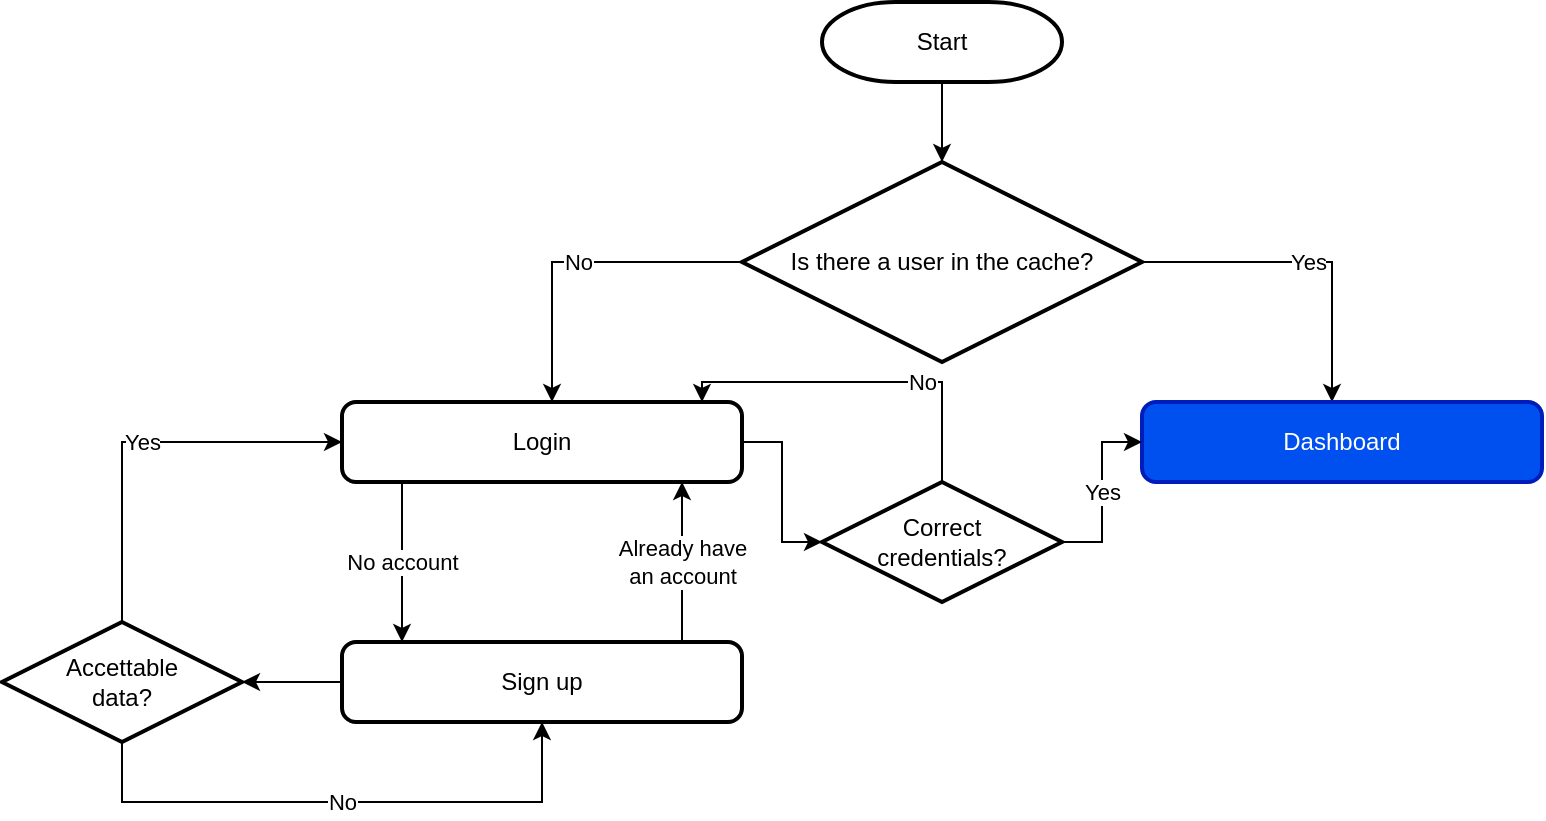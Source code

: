 <mxfile version="22.1.16" type="device" pages="5">
  <diagram name="Entry_point" id="c0hLZXdn9E_coPLfsac1">
    <mxGraphModel dx="1221" dy="725" grid="1" gridSize="10" guides="1" tooltips="1" connect="1" arrows="1" fold="1" page="1" pageScale="1" pageWidth="1654" pageHeight="1169" math="0" shadow="0">
      <root>
        <mxCell id="0" />
        <mxCell id="1" parent="0" />
        <mxCell id="lFE6wIospnwltuepOsA1-13" value="" style="edgeStyle=orthogonalEdgeStyle;rounded=0;orthogonalLoop=1;jettySize=auto;html=1;" parent="1" source="lFE6wIospnwltuepOsA1-1" target="lFE6wIospnwltuepOsA1-3" edge="1">
          <mxGeometry relative="1" as="geometry" />
        </mxCell>
        <mxCell id="lFE6wIospnwltuepOsA1-1" value="Start" style="strokeWidth=2;html=1;shape=mxgraph.flowchart.terminator;whiteSpace=wrap;" parent="1" vertex="1">
          <mxGeometry x="520" y="160" width="120" height="40" as="geometry" />
        </mxCell>
        <mxCell id="lFE6wIospnwltuepOsA1-10" value="No account" style="edgeStyle=orthogonalEdgeStyle;rounded=0;orthogonalLoop=1;jettySize=auto;html=1;" parent="1" source="lFE6wIospnwltuepOsA1-2" target="lFE6wIospnwltuepOsA1-9" edge="1">
          <mxGeometry relative="1" as="geometry">
            <Array as="points">
              <mxPoint x="310" y="460" />
              <mxPoint x="310" y="460" />
            </Array>
          </mxGeometry>
        </mxCell>
        <mxCell id="myGewdImtbe0IOwLtQ24-9" style="edgeStyle=orthogonalEdgeStyle;rounded=0;orthogonalLoop=1;jettySize=auto;html=1;" parent="1" source="lFE6wIospnwltuepOsA1-2" target="myGewdImtbe0IOwLtQ24-8" edge="1">
          <mxGeometry relative="1" as="geometry" />
        </mxCell>
        <mxCell id="lFE6wIospnwltuepOsA1-2" value="Login" style="rounded=1;whiteSpace=wrap;html=1;absoluteArcSize=1;arcSize=14;strokeWidth=2;" parent="1" vertex="1">
          <mxGeometry x="280" y="360" width="200" height="40" as="geometry" />
        </mxCell>
        <mxCell id="lFE6wIospnwltuepOsA1-6" value="No" style="edgeStyle=orthogonalEdgeStyle;rounded=0;orthogonalLoop=1;jettySize=auto;html=1;" parent="1" source="lFE6wIospnwltuepOsA1-3" target="lFE6wIospnwltuepOsA1-2" edge="1">
          <mxGeometry relative="1" as="geometry">
            <Array as="points">
              <mxPoint x="385" y="290" />
            </Array>
          </mxGeometry>
        </mxCell>
        <mxCell id="lFE6wIospnwltuepOsA1-7" value="Yes" style="edgeStyle=orthogonalEdgeStyle;rounded=0;orthogonalLoop=1;jettySize=auto;html=1;" parent="1" source="lFE6wIospnwltuepOsA1-3" target="lFE6wIospnwltuepOsA1-5" edge="1">
          <mxGeometry relative="1" as="geometry">
            <Array as="points">
              <mxPoint x="775" y="290" />
            </Array>
          </mxGeometry>
        </mxCell>
        <mxCell id="lFE6wIospnwltuepOsA1-3" value="Is there a user in the cache?" style="strokeWidth=2;html=1;shape=mxgraph.flowchart.decision;whiteSpace=wrap;" parent="1" vertex="1">
          <mxGeometry x="480" y="240" width="200" height="100" as="geometry" />
        </mxCell>
        <mxCell id="lFE6wIospnwltuepOsA1-5" value="Dashboard" style="rounded=1;whiteSpace=wrap;html=1;absoluteArcSize=1;arcSize=14;strokeWidth=2;fillColor=#0050ef;fontColor=#ffffff;strokeColor=#001DBC;" parent="1" vertex="1">
          <mxGeometry x="680" y="360" width="200" height="40" as="geometry" />
        </mxCell>
        <mxCell id="lFE6wIospnwltuepOsA1-12" value="Already have&lt;br&gt;an account" style="edgeStyle=orthogonalEdgeStyle;rounded=0;orthogonalLoop=1;jettySize=auto;html=1;" parent="1" source="lFE6wIospnwltuepOsA1-9" target="lFE6wIospnwltuepOsA1-2" edge="1">
          <mxGeometry relative="1" as="geometry">
            <Array as="points">
              <mxPoint x="450" y="460" />
              <mxPoint x="450" y="460" />
            </Array>
          </mxGeometry>
        </mxCell>
        <mxCell id="myGewdImtbe0IOwLtQ24-5" value="" style="edgeStyle=orthogonalEdgeStyle;rounded=0;orthogonalLoop=1;jettySize=auto;html=1;" parent="1" source="lFE6wIospnwltuepOsA1-9" target="myGewdImtbe0IOwLtQ24-1" edge="1">
          <mxGeometry relative="1" as="geometry" />
        </mxCell>
        <mxCell id="lFE6wIospnwltuepOsA1-9" value="Sign up" style="rounded=1;whiteSpace=wrap;html=1;absoluteArcSize=1;arcSize=14;strokeWidth=2;" parent="1" vertex="1">
          <mxGeometry x="280" y="480" width="200" height="40" as="geometry" />
        </mxCell>
        <mxCell id="myGewdImtbe0IOwLtQ24-6" value="Yes" style="edgeStyle=orthogonalEdgeStyle;rounded=0;orthogonalLoop=1;jettySize=auto;html=1;exitX=0.5;exitY=0;exitDx=0;exitDy=0;exitPerimeter=0;entryX=0;entryY=0.5;entryDx=0;entryDy=0;" parent="1" source="myGewdImtbe0IOwLtQ24-1" target="lFE6wIospnwltuepOsA1-2" edge="1">
          <mxGeometry relative="1" as="geometry" />
        </mxCell>
        <mxCell id="myGewdImtbe0IOwLtQ24-7" value="No" style="edgeStyle=orthogonalEdgeStyle;rounded=0;orthogonalLoop=1;jettySize=auto;html=1;" parent="1" source="myGewdImtbe0IOwLtQ24-1" target="lFE6wIospnwltuepOsA1-9" edge="1">
          <mxGeometry relative="1" as="geometry">
            <Array as="points">
              <mxPoint x="170" y="560" />
              <mxPoint x="380" y="560" />
            </Array>
          </mxGeometry>
        </mxCell>
        <mxCell id="myGewdImtbe0IOwLtQ24-1" value="Accettable&lt;br&gt;data?" style="strokeWidth=2;html=1;shape=mxgraph.flowchart.decision;whiteSpace=wrap;" parent="1" vertex="1">
          <mxGeometry x="110" y="470" width="120" height="60" as="geometry" />
        </mxCell>
        <mxCell id="myGewdImtbe0IOwLtQ24-10" value="Yes" style="edgeStyle=orthogonalEdgeStyle;rounded=0;orthogonalLoop=1;jettySize=auto;html=1;" parent="1" source="myGewdImtbe0IOwLtQ24-8" target="lFE6wIospnwltuepOsA1-5" edge="1">
          <mxGeometry relative="1" as="geometry" />
        </mxCell>
        <mxCell id="myGewdImtbe0IOwLtQ24-14" value="No" style="edgeStyle=elbowEdgeStyle;rounded=0;orthogonalLoop=1;jettySize=auto;html=1;exitX=0.5;exitY=1;exitDx=0;exitDy=0;exitPerimeter=0;" parent="1" source="myGewdImtbe0IOwLtQ24-8" target="lFE6wIospnwltuepOsA1-2" edge="1">
          <mxGeometry relative="1" as="geometry">
            <Array as="points">
              <mxPoint x="460" y="350" />
            </Array>
          </mxGeometry>
        </mxCell>
        <mxCell id="myGewdImtbe0IOwLtQ24-8" value="Correct&lt;br&gt;credentials?" style="strokeWidth=2;html=1;shape=mxgraph.flowchart.decision;whiteSpace=wrap;" parent="1" vertex="1">
          <mxGeometry x="520" y="400" width="120" height="60" as="geometry" />
        </mxCell>
      </root>
    </mxGraphModel>
  </diagram>
  <diagram id="c6XEku_GDDdshb9-RIqv" name="EDU">
    <mxGraphModel dx="1744" dy="1053" grid="1" gridSize="10" guides="1" tooltips="1" connect="1" arrows="1" fold="1" page="1" pageScale="1" pageWidth="1654" pageHeight="1169" math="0" shadow="0">
      <root>
        <mxCell id="0" />
        <mxCell id="1" parent="0" />
        <mxCell id="_Xb9ILPCKW9PJ4Opiecp-2" value="Tournament name" style="edgeStyle=orthogonalEdgeStyle;rounded=0;orthogonalLoop=1;jettySize=auto;html=1;" parent="1" source="3kDpuubRiTTmUzGeucn9-1" target="_Xb9ILPCKW9PJ4Opiecp-1" edge="1">
          <mxGeometry x="0.333" relative="1" as="geometry">
            <Array as="points">
              <mxPoint x="660" y="340" />
            </Array>
            <mxPoint as="offset" />
          </mxGeometry>
        </mxCell>
        <mxCell id="GjFR1XU6Ks8SB_QgHypy-1" value="Create new&lt;br&gt;tournament" style="edgeStyle=orthogonalEdgeStyle;rounded=0;orthogonalLoop=1;jettySize=auto;html=1;" edge="1" parent="1" source="3kDpuubRiTTmUzGeucn9-1" target="n51QgqT_x0kIkijjbNnJ-1">
          <mxGeometry x="0.865" relative="1" as="geometry">
            <Array as="points">
              <mxPoint x="660" y="1180" />
            </Array>
            <mxPoint as="offset" />
          </mxGeometry>
        </mxCell>
        <mxCell id="GjFR1XU6Ks8SB_QgHypy-8" value="Show all" style="edgeStyle=orthogonalEdgeStyle;rounded=0;orthogonalLoop=1;jettySize=auto;html=1;" edge="1" parent="1" source="3kDpuubRiTTmUzGeucn9-1" target="GjFR1XU6Ks8SB_QgHypy-7">
          <mxGeometry x="0.875" relative="1" as="geometry">
            <Array as="points">
              <mxPoint x="660" y="1264" />
            </Array>
            <mxPoint as="offset" />
          </mxGeometry>
        </mxCell>
        <mxCell id="GjFR1XU6Ks8SB_QgHypy-11" value="Gamification&lt;br&gt;badges" style="edgeStyle=orthogonalEdgeStyle;rounded=0;orthogonalLoop=1;jettySize=auto;html=1;" edge="1" parent="1" source="3kDpuubRiTTmUzGeucn9-1" target="UqIcxXsMdPtoa4DHIYBH-1">
          <mxGeometry x="0.89" relative="1" as="geometry">
            <Array as="points">
              <mxPoint x="660" y="1410" />
            </Array>
            <mxPoint as="offset" />
          </mxGeometry>
        </mxCell>
        <mxCell id="3kDpuubRiTTmUzGeucn9-1" value="Dashboard" style="rounded=1;whiteSpace=wrap;html=1;absoluteArcSize=1;arcSize=14;strokeWidth=2;fillColor=#0050ef;fontColor=#ffffff;strokeColor=#001DBC;" parent="1" vertex="1">
          <mxGeometry x="560" y="240" width="200" height="40" as="geometry" />
        </mxCell>
        <mxCell id="_Xb9ILPCKW9PJ4Opiecp-4" value="Battle name" style="edgeStyle=orthogonalEdgeStyle;rounded=0;orthogonalLoop=1;jettySize=auto;html=1;" parent="1" source="_Xb9ILPCKW9PJ4Opiecp-1" target="_Xb9ILPCKW9PJ4Opiecp-3" edge="1">
          <mxGeometry x="0.25" relative="1" as="geometry">
            <Array as="points">
              <mxPoint x="900" y="420" />
            </Array>
            <mxPoint as="offset" />
          </mxGeometry>
        </mxCell>
        <mxCell id="_Xb9ILPCKW9PJ4Opiecp-25" value="Close tournament" style="edgeStyle=orthogonalEdgeStyle;rounded=0;orthogonalLoop=1;jettySize=auto;html=1;" parent="1" source="_Xb9ILPCKW9PJ4Opiecp-1" target="_Xb9ILPCKW9PJ4Opiecp-24" edge="1">
          <mxGeometry relative="1" as="geometry" />
        </mxCell>
        <mxCell id="_Xb9ILPCKW9PJ4Opiecp-32" value="Show entire ranking" style="edgeStyle=orthogonalEdgeStyle;rounded=0;orthogonalLoop=1;jettySize=auto;html=1;" parent="1" source="_Xb9ILPCKW9PJ4Opiecp-1" target="_Xb9ILPCKW9PJ4Opiecp-31" edge="1">
          <mxGeometry x="0.792" relative="1" as="geometry">
            <Array as="points">
              <mxPoint x="900" y="1070" />
            </Array>
            <mxPoint as="offset" />
          </mxGeometry>
        </mxCell>
        <mxCell id="_Xb9ILPCKW9PJ4Opiecp-39" value="Create new&lt;br&gt;battle" style="edgeStyle=orthogonalEdgeStyle;rounded=0;orthogonalLoop=1;jettySize=auto;html=1;" parent="1" source="_Xb9ILPCKW9PJ4Opiecp-1" target="_Xb9ILPCKW9PJ4Opiecp-38" edge="1">
          <mxGeometry x="0.781" relative="1" as="geometry">
            <Array as="points">
              <mxPoint x="900" y="900" />
            </Array>
            <mxPoint as="offset" />
          </mxGeometry>
        </mxCell>
        <mxCell id="69EWBOJnUGRtJQ2O3pgG-9" value="Prompt a EDU name&lt;br&gt;in the bar" style="edgeStyle=orthogonalEdgeStyle;rounded=0;orthogonalLoop=1;jettySize=auto;html=1;" parent="1" source="_Xb9ILPCKW9PJ4Opiecp-1" target="69EWBOJnUGRtJQ2O3pgG-8" edge="1">
          <mxGeometry x="0.816" relative="1" as="geometry">
            <Array as="points">
              <mxPoint x="900" y="980" />
            </Array>
            <mxPoint as="offset" />
          </mxGeometry>
        </mxCell>
        <mxCell id="_Xb9ILPCKW9PJ4Opiecp-1" value="Tournament View" style="rounded=1;whiteSpace=wrap;html=1;absoluteArcSize=1;arcSize=14;strokeWidth=2;" parent="1" vertex="1">
          <mxGeometry x="800" y="320" width="200" height="40" as="geometry" />
        </mxCell>
        <mxCell id="_Xb9ILPCKW9PJ4Opiecp-6" value="Correct the battle" style="edgeStyle=orthogonalEdgeStyle;rounded=0;orthogonalLoop=1;jettySize=auto;html=1;" parent="1" source="_Xb9ILPCKW9PJ4Opiecp-3" target="_Xb9ILPCKW9PJ4Opiecp-5" edge="1">
          <mxGeometry x="0.333" relative="1" as="geometry">
            <Array as="points">
              <mxPoint x="1140" y="500" />
            </Array>
            <mxPoint as="offset" />
          </mxGeometry>
        </mxCell>
        <mxCell id="_Xb9ILPCKW9PJ4Opiecp-9" value="Show entire ranking" style="edgeStyle=elbowEdgeStyle;rounded=0;orthogonalLoop=1;jettySize=auto;html=1;" parent="1" source="_Xb9ILPCKW9PJ4Opiecp-3" target="_Xb9ILPCKW9PJ4Opiecp-8" edge="1">
          <mxGeometry x="0.493" relative="1" as="geometry">
            <Array as="points">
              <mxPoint x="1140" y="500" />
            </Array>
            <mxPoint as="offset" />
          </mxGeometry>
        </mxCell>
        <mxCell id="_Xb9ILPCKW9PJ4Opiecp-30" value="Show GH&lt;br&gt;repository" style="edgeStyle=orthogonalEdgeStyle;rounded=0;orthogonalLoop=1;jettySize=auto;html=1;" parent="1" source="_Xb9ILPCKW9PJ4Opiecp-3" target="_Xb9ILPCKW9PJ4Opiecp-29" edge="1">
          <mxGeometry x="0.6" relative="1" as="geometry">
            <Array as="points">
              <mxPoint x="1140" y="700" />
            </Array>
            <mxPoint as="offset" />
          </mxGeometry>
        </mxCell>
        <mxCell id="_Xb9ILPCKW9PJ4Opiecp-3" value="Battle View" style="rounded=1;whiteSpace=wrap;html=1;absoluteArcSize=1;arcSize=14;strokeWidth=2;" parent="1" vertex="1">
          <mxGeometry x="1040" y="400" width="200" height="40" as="geometry" />
        </mxCell>
        <mxCell id="_Xb9ILPCKW9PJ4Opiecp-11" value="Edit score&lt;br&gt;Evaluate code" style="edgeStyle=orthogonalEdgeStyle;rounded=0;orthogonalLoop=1;jettySize=auto;html=1;" parent="1" source="_Xb9ILPCKW9PJ4Opiecp-5" target="_Xb9ILPCKW9PJ4Opiecp-10" edge="1">
          <mxGeometry relative="1" as="geometry" />
        </mxCell>
        <mxCell id="_Xb9ILPCKW9PJ4Opiecp-15" value="Confirm all grades" style="edgeStyle=orthogonalEdgeStyle;rounded=0;orthogonalLoop=1;jettySize=auto;html=1;" parent="1" source="_Xb9ILPCKW9PJ4Opiecp-5" target="_Xb9ILPCKW9PJ4Opiecp-14" edge="1">
          <mxGeometry relative="1" as="geometry" />
        </mxCell>
        <mxCell id="_Xb9ILPCKW9PJ4Opiecp-5" value="Manual Evaluation" style="rounded=1;whiteSpace=wrap;html=1;absoluteArcSize=1;arcSize=14;strokeWidth=2;" parent="1" vertex="1">
          <mxGeometry x="1280" y="480" width="200" height="40" as="geometry" />
        </mxCell>
        <mxCell id="_Xb9ILPCKW9PJ4Opiecp-8" value="Full ranking visible" style="shape=tape;whiteSpace=wrap;html=1;strokeWidth=2;size=0.19" parent="1" vertex="1">
          <mxGeometry x="1280" y="590" width="200" height="48" as="geometry" />
        </mxCell>
        <mxCell id="_Xb9ILPCKW9PJ4Opiecp-13" value="Insert score &amp;amp; confirm" style="edgeStyle=orthogonalEdgeStyle;rounded=0;orthogonalLoop=1;jettySize=auto;html=1;" parent="1" source="_Xb9ILPCKW9PJ4Opiecp-10" target="_Xb9ILPCKW9PJ4Opiecp-5" edge="1">
          <mxGeometry relative="1" as="geometry">
            <Array as="points">
              <mxPoint x="1700" y="560" />
              <mxPoint x="1380" y="560" />
            </Array>
          </mxGeometry>
        </mxCell>
        <mxCell id="_Xb9ILPCKW9PJ4Opiecp-10" value="Code to evaluate" style="rounded=1;whiteSpace=wrap;html=1;absoluteArcSize=1;arcSize=14;strokeWidth=2;" parent="1" vertex="1">
          <mxGeometry x="1600" y="480" width="200" height="40" as="geometry" />
        </mxCell>
        <mxCell id="_Xb9ILPCKW9PJ4Opiecp-18" value="No" style="edgeStyle=orthogonalEdgeStyle;rounded=0;orthogonalLoop=1;jettySize=auto;html=1;" parent="1" source="_Xb9ILPCKW9PJ4Opiecp-14" target="_Xb9ILPCKW9PJ4Opiecp-5" edge="1">
          <mxGeometry relative="1" as="geometry">
            <Array as="points">
              <mxPoint x="1460" y="420" />
            </Array>
          </mxGeometry>
        </mxCell>
        <mxCell id="_Xb9ILPCKW9PJ4Opiecp-19" value="Yes" style="edgeStyle=orthogonalEdgeStyle;rounded=0;orthogonalLoop=1;jettySize=auto;html=1;" parent="1" source="_Xb9ILPCKW9PJ4Opiecp-14" target="_Xb9ILPCKW9PJ4Opiecp-3" edge="1">
          <mxGeometry relative="1" as="geometry" />
        </mxCell>
        <mxCell id="_Xb9ILPCKW9PJ4Opiecp-14" value="Confirm?" style="strokeWidth=2;html=1;shape=mxgraph.flowchart.decision;whiteSpace=wrap;" parent="1" vertex="1">
          <mxGeometry x="1330" y="400" width="100" height="40" as="geometry" />
        </mxCell>
        <mxCell id="_Xb9ILPCKW9PJ4Opiecp-26" value="No" style="edgeStyle=orthogonalEdgeStyle;rounded=0;orthogonalLoop=1;jettySize=auto;html=1;" parent="1" source="_Xb9ILPCKW9PJ4Opiecp-24" target="_Xb9ILPCKW9PJ4Opiecp-1" edge="1">
          <mxGeometry relative="1" as="geometry">
            <Array as="points">
              <mxPoint x="980" y="260" />
            </Array>
          </mxGeometry>
        </mxCell>
        <mxCell id="_Xb9ILPCKW9PJ4Opiecp-27" value="Yes" style="edgeStyle=orthogonalEdgeStyle;rounded=0;orthogonalLoop=1;jettySize=auto;html=1;" parent="1" source="_Xb9ILPCKW9PJ4Opiecp-24" target="3kDpuubRiTTmUzGeucn9-1" edge="1">
          <mxGeometry relative="1" as="geometry" />
        </mxCell>
        <mxCell id="_Xb9ILPCKW9PJ4Opiecp-24" value="Confirm?" style="strokeWidth=2;html=1;shape=mxgraph.flowchart.decision;whiteSpace=wrap;" parent="1" vertex="1">
          <mxGeometry x="850" y="240" width="100" height="40" as="geometry" />
        </mxCell>
        <mxCell id="_Xb9ILPCKW9PJ4Opiecp-29" value="GitHub" style="rounded=0;whiteSpace=wrap;html=1;absoluteArcSize=1;arcSize=14;strokeWidth=2;dashed=1;dashPattern=1 4;" parent="1" vertex="1">
          <mxGeometry x="1280" y="680" width="200" height="40" as="geometry" />
        </mxCell>
        <mxCell id="_Xb9ILPCKW9PJ4Opiecp-31" value="Full ranking visible" style="shape=tape;whiteSpace=wrap;html=1;strokeWidth=2;size=0.19" parent="1" vertex="1">
          <mxGeometry x="1040" y="1040" width="200" height="48" as="geometry" />
        </mxCell>
        <mxCell id="69EWBOJnUGRtJQ2O3pgG-2" style="edgeStyle=orthogonalEdgeStyle;rounded=0;orthogonalLoop=1;jettySize=auto;html=1;" parent="1" source="_Xb9ILPCKW9PJ4Opiecp-38" target="69EWBOJnUGRtJQ2O3pgG-1" edge="1">
          <mxGeometry relative="1" as="geometry" />
        </mxCell>
        <mxCell id="_Xb9ILPCKW9PJ4Opiecp-38" value="Form new_battle" style="rounded=1;whiteSpace=wrap;html=1;absoluteArcSize=1;arcSize=14;strokeWidth=2;" parent="1" vertex="1">
          <mxGeometry x="1040" y="880" width="200" height="40" as="geometry" />
        </mxCell>
        <mxCell id="69EWBOJnUGRtJQ2O3pgG-3" value="No" style="edgeStyle=orthogonalEdgeStyle;rounded=0;orthogonalLoop=1;jettySize=auto;html=1;" parent="1" source="69EWBOJnUGRtJQ2O3pgG-1" target="_Xb9ILPCKW9PJ4Opiecp-38" edge="1">
          <mxGeometry relative="1" as="geometry">
            <Array as="points">
              <mxPoint x="1220" y="810" />
            </Array>
          </mxGeometry>
        </mxCell>
        <mxCell id="69EWBOJnUGRtJQ2O3pgG-4" value="Yes" style="edgeStyle=orthogonalEdgeStyle;rounded=0;orthogonalLoop=1;jettySize=auto;html=1;" parent="1" source="69EWBOJnUGRtJQ2O3pgG-1" target="_Xb9ILPCKW9PJ4Opiecp-3" edge="1">
          <mxGeometry relative="1" as="geometry">
            <Array as="points">
              <mxPoint x="1060" y="810" />
            </Array>
          </mxGeometry>
        </mxCell>
        <mxCell id="69EWBOJnUGRtJQ2O3pgG-1" value="Accettable&lt;br&gt;data?" style="strokeWidth=2;html=1;shape=mxgraph.flowchart.decision;whiteSpace=wrap;" parent="1" vertex="1">
          <mxGeometry x="1080" y="780" width="120" height="60" as="geometry" />
        </mxCell>
        <mxCell id="69EWBOJnUGRtJQ2O3pgG-11" value="" style="edgeStyle=orthogonalEdgeStyle;rounded=0;orthogonalLoop=1;jettySize=auto;html=1;" parent="1" source="69EWBOJnUGRtJQ2O3pgG-8" target="69EWBOJnUGRtJQ2O3pgG-10" edge="1">
          <mxGeometry relative="1" as="geometry" />
        </mxCell>
        <mxCell id="69EWBOJnUGRtJQ2O3pgG-8" value="Select other EDU" style="rounded=1;whiteSpace=wrap;html=1;absoluteArcSize=1;arcSize=14;strokeWidth=2;" parent="1" vertex="1">
          <mxGeometry x="1040" y="960" width="200" height="40" as="geometry" />
        </mxCell>
        <mxCell id="hLO0OyDGBF90Dvjj2oF3-1" value="Yes&amp;nbsp;&lt;br&gt;No" style="edgeStyle=orthogonalEdgeStyle;rounded=0;orthogonalLoop=1;jettySize=auto;html=1;" edge="1" parent="1" source="69EWBOJnUGRtJQ2O3pgG-10" target="_Xb9ILPCKW9PJ4Opiecp-1">
          <mxGeometry relative="1" as="geometry">
            <Array as="points">
              <mxPoint x="1890" y="980" />
              <mxPoint x="1890" y="340" />
            </Array>
          </mxGeometry>
        </mxCell>
        <mxCell id="69EWBOJnUGRtJQ2O3pgG-10" value="Confirm?" style="strokeWidth=2;html=1;shape=mxgraph.flowchart.decision;whiteSpace=wrap;" parent="1" vertex="1">
          <mxGeometry x="1320" y="960" width="100" height="40" as="geometry" />
        </mxCell>
        <mxCell id="UqIcxXsMdPtoa4DHIYBH-4" value="Fill out&amp;nbsp;&lt;br&gt;form" style="edgeStyle=orthogonalEdgeStyle;rounded=0;orthogonalLoop=1;jettySize=auto;html=1;" edge="1" parent="1" source="UqIcxXsMdPtoa4DHIYBH-1" target="UqIcxXsMdPtoa4DHIYBH-3">
          <mxGeometry relative="1" as="geometry" />
        </mxCell>
        <mxCell id="GjFR1XU6Ks8SB_QgHypy-9" value="Show all others" style="edgeStyle=orthogonalEdgeStyle;rounded=0;orthogonalLoop=1;jettySize=auto;html=1;" edge="1" parent="1" source="UqIcxXsMdPtoa4DHIYBH-1" target="UqIcxXsMdPtoa4DHIYBH-10">
          <mxGeometry relative="1" as="geometry">
            <Array as="points">
              <mxPoint x="900" y="1500" />
            </Array>
          </mxGeometry>
        </mxCell>
        <mxCell id="GjFR1XU6Ks8SB_QgHypy-10" value="Show all mine" style="edgeStyle=orthogonalEdgeStyle;rounded=0;orthogonalLoop=1;jettySize=auto;html=1;" edge="1" parent="1" source="UqIcxXsMdPtoa4DHIYBH-1" target="UqIcxXsMdPtoa4DHIYBH-9">
          <mxGeometry x="0.2" relative="1" as="geometry">
            <Array as="points">
              <mxPoint x="900" y="1570" />
            </Array>
            <mxPoint as="offset" />
          </mxGeometry>
        </mxCell>
        <mxCell id="UqIcxXsMdPtoa4DHIYBH-1" value="Gamification badges" style="rounded=1;whiteSpace=wrap;html=1;absoluteArcSize=1;arcSize=14;strokeWidth=2;" vertex="1" parent="1">
          <mxGeometry x="800" y="1390" width="200" height="40" as="geometry" />
        </mxCell>
        <mxCell id="UqIcxXsMdPtoa4DHIYBH-6" value="" style="edgeStyle=orthogonalEdgeStyle;rounded=0;orthogonalLoop=1;jettySize=auto;html=1;" edge="1" parent="1" source="UqIcxXsMdPtoa4DHIYBH-3" target="UqIcxXsMdPtoa4DHIYBH-5">
          <mxGeometry relative="1" as="geometry" />
        </mxCell>
        <mxCell id="UqIcxXsMdPtoa4DHIYBH-3" value="Form create badge" style="rounded=1;whiteSpace=wrap;html=1;absoluteArcSize=1;arcSize=14;strokeWidth=2;" vertex="1" parent="1">
          <mxGeometry x="1160" y="1390" width="200" height="40" as="geometry" />
        </mxCell>
        <mxCell id="UqIcxXsMdPtoa4DHIYBH-7" value="No" style="edgeStyle=orthogonalEdgeStyle;rounded=0;orthogonalLoop=1;jettySize=auto;html=1;" edge="1" parent="1" source="UqIcxXsMdPtoa4DHIYBH-5" target="UqIcxXsMdPtoa4DHIYBH-3">
          <mxGeometry relative="1" as="geometry">
            <Array as="points">
              <mxPoint x="1340" y="1330" />
            </Array>
          </mxGeometry>
        </mxCell>
        <mxCell id="UqIcxXsMdPtoa4DHIYBH-8" value="Yes" style="edgeStyle=orthogonalEdgeStyle;rounded=0;orthogonalLoop=1;jettySize=auto;html=1;" edge="1" parent="1" source="UqIcxXsMdPtoa4DHIYBH-5" target="UqIcxXsMdPtoa4DHIYBH-1">
          <mxGeometry relative="1" as="geometry">
            <Array as="points">
              <mxPoint x="980" y="1330" />
            </Array>
          </mxGeometry>
        </mxCell>
        <mxCell id="UqIcxXsMdPtoa4DHIYBH-5" value="Accettable&lt;br&gt;data?" style="strokeWidth=2;html=1;shape=mxgraph.flowchart.decision;whiteSpace=wrap;" vertex="1" parent="1">
          <mxGeometry x="1200" y="1300" width="120" height="60" as="geometry" />
        </mxCell>
        <mxCell id="UqIcxXsMdPtoa4DHIYBH-9" value="All my badges visible" style="shape=tape;whiteSpace=wrap;html=1;strokeWidth=2;size=0.19" vertex="1" parent="1">
          <mxGeometry x="1160" y="1542" width="200" height="48" as="geometry" />
        </mxCell>
        <mxCell id="UqIcxXsMdPtoa4DHIYBH-10" value="All other badges visible" style="shape=tape;whiteSpace=wrap;html=1;strokeWidth=2;size=0.19" vertex="1" parent="1">
          <mxGeometry x="1160" y="1470" width="200" height="48" as="geometry" />
        </mxCell>
        <mxCell id="GjFR1XU6Ks8SB_QgHypy-3" style="edgeStyle=orthogonalEdgeStyle;rounded=0;orthogonalLoop=1;jettySize=auto;html=1;" edge="1" parent="1" source="n51QgqT_x0kIkijjbNnJ-1" target="GjFR1XU6Ks8SB_QgHypy-2">
          <mxGeometry relative="1" as="geometry">
            <Array as="points">
              <mxPoint x="820" y="1150" />
              <mxPoint x="820" y="1150" />
            </Array>
          </mxGeometry>
        </mxCell>
        <mxCell id="n51QgqT_x0kIkijjbNnJ-1" value="Form new_tournament" style="rounded=1;whiteSpace=wrap;html=1;absoluteArcSize=1;arcSize=14;strokeWidth=2;" vertex="1" parent="1">
          <mxGeometry x="800" y="1160" width="200" height="40" as="geometry" />
        </mxCell>
        <mxCell id="GjFR1XU6Ks8SB_QgHypy-5" value="Yes" style="edgeStyle=orthogonalEdgeStyle;rounded=0;orthogonalLoop=1;jettySize=auto;html=1;" edge="1" parent="1" source="GjFR1XU6Ks8SB_QgHypy-2" target="_Xb9ILPCKW9PJ4Opiecp-1">
          <mxGeometry relative="1" as="geometry">
            <Array as="points">
              <mxPoint x="820" y="710" />
              <mxPoint x="820" y="710" />
            </Array>
          </mxGeometry>
        </mxCell>
        <mxCell id="GjFR1XU6Ks8SB_QgHypy-6" value="No" style="edgeStyle=orthogonalEdgeStyle;rounded=0;orthogonalLoop=1;jettySize=auto;html=1;" edge="1" parent="1" source="GjFR1XU6Ks8SB_QgHypy-2" target="n51QgqT_x0kIkijjbNnJ-1">
          <mxGeometry relative="1" as="geometry">
            <Array as="points">
              <mxPoint x="900" y="1100" />
            </Array>
          </mxGeometry>
        </mxCell>
        <mxCell id="GjFR1XU6Ks8SB_QgHypy-2" value="Accettable&lt;br&gt;data?" style="strokeWidth=2;html=1;shape=mxgraph.flowchart.decision;whiteSpace=wrap;" vertex="1" parent="1">
          <mxGeometry x="760" y="1070" width="120" height="60" as="geometry" />
        </mxCell>
        <mxCell id="GjFR1XU6Ks8SB_QgHypy-7" value="All tournaments visible" style="shape=tape;whiteSpace=wrap;html=1;strokeWidth=2;size=0.19" vertex="1" parent="1">
          <mxGeometry x="800" y="1240" width="200" height="48" as="geometry" />
        </mxCell>
      </root>
    </mxGraphModel>
  </diagram>
  <diagram name="STU" id="qjI-gXXNr7W5RhKGzjqZ">
    <mxGraphModel dx="1018" dy="604" grid="1" gridSize="10" guides="1" tooltips="1" connect="1" arrows="1" fold="1" page="1" pageScale="1" pageWidth="1654" pageHeight="1169" math="0" shadow="0">
      <root>
        <mxCell id="E2R1L5wMaDELdanxGK0G-0" />
        <mxCell id="E2R1L5wMaDELdanxGK0G-1" parent="E2R1L5wMaDELdanxGK0G-0" />
        <mxCell id="E2R1L5wMaDELdanxGK0G-2" value="Tournament name" style="edgeStyle=orthogonalEdgeStyle;rounded=0;orthogonalLoop=1;jettySize=auto;html=1;" parent="E2R1L5wMaDELdanxGK0G-1" source="E2R1L5wMaDELdanxGK0G-6" target="E2R1L5wMaDELdanxGK0G-12" edge="1">
          <mxGeometry x="0.333" relative="1" as="geometry">
            <Array as="points">
              <mxPoint x="660" y="340" />
            </Array>
            <mxPoint as="offset" />
          </mxGeometry>
        </mxCell>
        <mxCell id="E2R1L5wMaDELdanxGK0G-4" value="Show all" style="edgeStyle=orthogonalEdgeStyle;rounded=0;orthogonalLoop=1;jettySize=auto;html=1;" parent="E2R1L5wMaDELdanxGK0G-1" source="E2R1L5wMaDELdanxGK0G-6" target="E2R1L5wMaDELdanxGK0G-56" edge="1">
          <mxGeometry x="0.768" relative="1" as="geometry">
            <Array as="points">
              <mxPoint x="660" y="830" />
            </Array>
            <mxPoint x="-1" as="offset" />
          </mxGeometry>
        </mxCell>
        <mxCell id="ICw34QBCLzTRbADO8IF2-2" value="&lt;span style=&quot;color: rgb(0, 0, 0); font-family: Helvetica; font-size: 11px; font-style: normal; font-variant-ligatures: normal; font-variant-caps: normal; font-weight: 400; letter-spacing: normal; orphans: 2; text-align: center; text-indent: 0px; text-transform: none; widows: 2; word-spacing: 0px; -webkit-text-stroke-width: 0px; background-color: rgb(255, 255, 255); text-decoration-thickness: initial; text-decoration-style: initial; text-decoration-color: initial; float: none; display: inline !important;&quot;&gt;Prompt a partial&lt;/span&gt;&lt;br style=&quot;border-color: var(--border-color); color: rgb(0, 0, 0); font-family: Helvetica; font-size: 11px; font-style: normal; font-variant-ligatures: normal; font-variant-caps: normal; font-weight: 400; letter-spacing: normal; orphans: 2; text-align: center; text-indent: 0px; text-transform: none; widows: 2; word-spacing: 0px; -webkit-text-stroke-width: 0px; text-decoration-thickness: initial; text-decoration-style: initial; text-decoration-color: initial;&quot;&gt;&lt;span style=&quot;color: rgb(0, 0, 0); font-family: Helvetica; font-size: 11px; font-style: normal; font-variant-ligatures: normal; font-variant-caps: normal; font-weight: 400; letter-spacing: normal; orphans: 2; text-align: center; text-indent: 0px; text-transform: none; widows: 2; word-spacing: 0px; -webkit-text-stroke-width: 0px; background-color: rgb(255, 255, 255); text-decoration-thickness: initial; text-decoration-style: initial; text-decoration-color: initial; float: none; display: inline !important;&quot;&gt;name in the bar&lt;/span&gt;" style="edgeStyle=orthogonalEdgeStyle;rounded=0;orthogonalLoop=1;jettySize=auto;html=1;" parent="E2R1L5wMaDELdanxGK0G-1" source="E2R1L5wMaDELdanxGK0G-6" target="ICw34QBCLzTRbADO8IF2-1" edge="1">
          <mxGeometry x="0.797" relative="1" as="geometry">
            <Array as="points">
              <mxPoint x="660" y="910" />
            </Array>
            <mxPoint as="offset" />
          </mxGeometry>
        </mxCell>
        <mxCell id="E2R1L5wMaDELdanxGK0G-6" value="Dashboard" style="rounded=1;whiteSpace=wrap;html=1;absoluteArcSize=1;arcSize=14;strokeWidth=2;fillColor=#0050ef;fontColor=#ffffff;strokeColor=#001DBC;" parent="E2R1L5wMaDELdanxGK0G-1" vertex="1">
          <mxGeometry x="560" y="240" width="200" height="40" as="geometry" />
        </mxCell>
        <mxCell id="E2R1L5wMaDELdanxGK0G-7" value="Battle name" style="edgeStyle=orthogonalEdgeStyle;rounded=0;orthogonalLoop=1;jettySize=auto;html=1;" parent="E2R1L5wMaDELdanxGK0G-1" source="E2R1L5wMaDELdanxGK0G-12" target="E2R1L5wMaDELdanxGK0G-16" edge="1">
          <mxGeometry x="0.25" relative="1" as="geometry">
            <Array as="points">
              <mxPoint x="900" y="420" />
            </Array>
            <mxPoint as="offset" />
          </mxGeometry>
        </mxCell>
        <mxCell id="E2R1L5wMaDELdanxGK0G-9" value="Show entire ranking" style="edgeStyle=orthogonalEdgeStyle;rounded=0;orthogonalLoop=1;jettySize=auto;html=1;" parent="E2R1L5wMaDELdanxGK0G-1" source="E2R1L5wMaDELdanxGK0G-12" target="E2R1L5wMaDELdanxGK0G-30" edge="1">
          <mxGeometry x="0.685" relative="1" as="geometry">
            <Array as="points">
              <mxPoint x="900" y="744" />
            </Array>
            <mxPoint as="offset" />
          </mxGeometry>
        </mxCell>
        <mxCell id="aAxqJ0sYumye9cZwArSc-0" value="Subscribe" style="edgeStyle=orthogonalEdgeStyle;rounded=0;orthogonalLoop=1;jettySize=auto;html=1;" parent="E2R1L5wMaDELdanxGK0G-1" source="E2R1L5wMaDELdanxGK0G-12" target="Um4tT_J3ygnkA86EXSvx-0" edge="1">
          <mxGeometry relative="1" as="geometry">
            <Array as="points">
              <mxPoint x="820" y="250" />
            </Array>
          </mxGeometry>
        </mxCell>
        <mxCell id="E2R1L5wMaDELdanxGK0G-12" value="Tournament View" style="rounded=1;whiteSpace=wrap;html=1;absoluteArcSize=1;arcSize=14;strokeWidth=2;" parent="E2R1L5wMaDELdanxGK0G-1" vertex="1">
          <mxGeometry x="800" y="320" width="200" height="40" as="geometry" />
        </mxCell>
        <mxCell id="E2R1L5wMaDELdanxGK0G-15" value="Show GH&lt;br&gt;repository" style="edgeStyle=orthogonalEdgeStyle;rounded=0;orthogonalLoop=1;jettySize=auto;html=1;" parent="E2R1L5wMaDELdanxGK0G-1" source="E2R1L5wMaDELdanxGK0G-16" target="E2R1L5wMaDELdanxGK0G-29" edge="1">
          <mxGeometry x="0.6" relative="1" as="geometry">
            <Array as="points">
              <mxPoint x="1140" y="580" />
            </Array>
            <mxPoint as="offset" />
          </mxGeometry>
        </mxCell>
        <mxCell id="ICw34QBCLzTRbADO8IF2-6" value="Show entire ranking" style="edgeStyle=orthogonalEdgeStyle;rounded=0;orthogonalLoop=1;jettySize=auto;html=1;" parent="E2R1L5wMaDELdanxGK0G-1" source="E2R1L5wMaDELdanxGK0G-16" target="E2R1L5wMaDELdanxGK0G-20" edge="1">
          <mxGeometry x="0.314" relative="1" as="geometry">
            <Array as="points">
              <mxPoint x="1140" y="504" />
            </Array>
            <mxPoint as="offset" />
          </mxGeometry>
        </mxCell>
        <mxCell id="V7y2QS47-I9qjhId1W5H-1" value="Invite&lt;br&gt;others" style="edgeStyle=orthogonalEdgeStyle;rounded=0;orthogonalLoop=1;jettySize=auto;html=1;" edge="1" parent="E2R1L5wMaDELdanxGK0G-1" source="E2R1L5wMaDELdanxGK0G-16" target="V7y2QS47-I9qjhId1W5H-0">
          <mxGeometry x="0.611" relative="1" as="geometry">
            <Array as="points">
              <mxPoint x="1140" y="660" />
            </Array>
            <mxPoint as="offset" />
          </mxGeometry>
        </mxCell>
        <mxCell id="E2R1L5wMaDELdanxGK0G-16" value="Battle View" style="rounded=1;whiteSpace=wrap;html=1;absoluteArcSize=1;arcSize=14;strokeWidth=2;" parent="E2R1L5wMaDELdanxGK0G-1" vertex="1">
          <mxGeometry x="1040" y="400" width="200" height="40" as="geometry" />
        </mxCell>
        <mxCell id="E2R1L5wMaDELdanxGK0G-20" value="Full ranking visible" style="shape=tape;whiteSpace=wrap;html=1;strokeWidth=2;size=0.19" parent="E2R1L5wMaDELdanxGK0G-1" vertex="1">
          <mxGeometry x="1280" y="480" width="200" height="48" as="geometry" />
        </mxCell>
        <mxCell id="E2R1L5wMaDELdanxGK0G-29" value="GitHub" style="rounded=0;whiteSpace=wrap;html=1;absoluteArcSize=1;arcSize=14;strokeWidth=2;dashed=1;dashPattern=1 4;" parent="E2R1L5wMaDELdanxGK0G-1" vertex="1">
          <mxGeometry x="1280" y="560" width="200" height="40" as="geometry" />
        </mxCell>
        <mxCell id="E2R1L5wMaDELdanxGK0G-30" value="Full ranking visible" style="shape=tape;whiteSpace=wrap;html=1;strokeWidth=2;size=0.19" parent="E2R1L5wMaDELdanxGK0G-1" vertex="1">
          <mxGeometry x="1040" y="720" width="200" height="48" as="geometry" />
        </mxCell>
        <mxCell id="E2R1L5wMaDELdanxGK0G-56" value="All open tournaments visible" style="shape=tape;whiteSpace=wrap;html=1;strokeWidth=2;size=0.19" parent="E2R1L5wMaDELdanxGK0G-1" vertex="1">
          <mxGeometry x="800" y="800" width="200" height="48" as="geometry" />
        </mxCell>
        <mxCell id="aAxqJ0sYumye9cZwArSc-1" value="Yes&lt;br&gt;No" style="edgeStyle=orthogonalEdgeStyle;rounded=0;orthogonalLoop=1;jettySize=auto;html=1;" parent="E2R1L5wMaDELdanxGK0G-1" source="Um4tT_J3ygnkA86EXSvx-0" target="E2R1L5wMaDELdanxGK0G-12" edge="1">
          <mxGeometry relative="1" as="geometry">
            <Array as="points">
              <mxPoint x="980" y="250" />
            </Array>
          </mxGeometry>
        </mxCell>
        <mxCell id="Um4tT_J3ygnkA86EXSvx-0" value="Confirm?" style="strokeWidth=2;html=1;shape=mxgraph.flowchart.decision;whiteSpace=wrap;" parent="E2R1L5wMaDELdanxGK0G-1" vertex="1">
          <mxGeometry x="850" y="230" width="100" height="40" as="geometry" />
        </mxCell>
        <mxCell id="ICw34QBCLzTRbADO8IF2-1" value="Matching tournaments visible" style="shape=tape;whiteSpace=wrap;html=1;strokeWidth=2;size=0.19" parent="E2R1L5wMaDELdanxGK0G-1" vertex="1">
          <mxGeometry x="800" y="880" width="200" height="48" as="geometry" />
        </mxCell>
        <mxCell id="ICw34QBCLzTRbADO8IF2-3" value="Subscribe" style="edgeStyle=orthogonalEdgeStyle;rounded=0;orthogonalLoop=1;jettySize=auto;html=1;" parent="E2R1L5wMaDELdanxGK0G-1" source="E2R1L5wMaDELdanxGK0G-16" target="ICw34QBCLzTRbADO8IF2-5" edge="1">
          <mxGeometry relative="1" as="geometry">
            <mxPoint x="1060" y="400" as="sourcePoint" />
            <Array as="points">
              <mxPoint x="1060" y="330" />
            </Array>
          </mxGeometry>
        </mxCell>
        <mxCell id="ICw34QBCLzTRbADO8IF2-4" value="Yes&lt;br&gt;No" style="edgeStyle=orthogonalEdgeStyle;rounded=0;orthogonalLoop=1;jettySize=auto;html=1;" parent="E2R1L5wMaDELdanxGK0G-1" source="ICw34QBCLzTRbADO8IF2-5" target="E2R1L5wMaDELdanxGK0G-16" edge="1">
          <mxGeometry relative="1" as="geometry">
            <mxPoint x="1220" y="400" as="targetPoint" />
            <Array as="points">
              <mxPoint x="1220" y="330" />
            </Array>
          </mxGeometry>
        </mxCell>
        <mxCell id="ICw34QBCLzTRbADO8IF2-5" value="Confirm?" style="strokeWidth=2;html=1;shape=mxgraph.flowchart.decision;whiteSpace=wrap;" parent="E2R1L5wMaDELdanxGK0G-1" vertex="1">
          <mxGeometry x="1090" y="310" width="100" height="40" as="geometry" />
        </mxCell>
        <mxCell id="V7y2QS47-I9qjhId1W5H-2" value="Invite" style="edgeStyle=orthogonalEdgeStyle;rounded=0;orthogonalLoop=1;jettySize=auto;html=1;" edge="1" parent="E2R1L5wMaDELdanxGK0G-1" source="V7y2QS47-I9qjhId1W5H-0" target="E2R1L5wMaDELdanxGK0G-16">
          <mxGeometry relative="1" as="geometry">
            <Array as="points">
              <mxPoint x="1560" y="660" />
              <mxPoint x="1560" y="420" />
            </Array>
          </mxGeometry>
        </mxCell>
        <mxCell id="V7y2QS47-I9qjhId1W5H-0" value="Insert STU email" style="rounded=1;whiteSpace=wrap;html=1;absoluteArcSize=1;arcSize=14;strokeWidth=2;" vertex="1" parent="E2R1L5wMaDELdanxGK0G-1">
          <mxGeometry x="1280" y="640" width="200" height="40" as="geometry" />
        </mxCell>
      </root>
    </mxGraphModel>
  </diagram>
  <diagram id="HP7VZh3b6DGbn52O-BXJ" name="STU_profile">
    <mxGraphModel dx="698" dy="414" grid="1" gridSize="10" guides="1" tooltips="1" connect="1" arrows="1" fold="1" page="1" pageScale="1" pageWidth="1654" pageHeight="1169" math="0" shadow="0">
      <root>
        <mxCell id="0" />
        <mxCell id="1" parent="0" />
        <mxCell id="EN9kXw7XnAuJalQ_ZQAC-3" value="Fill the textbox&lt;br&gt;with a STU&#39;s name" style="edgeStyle=orthogonalEdgeStyle;rounded=0;orthogonalLoop=1;jettySize=auto;html=1;" parent="1" source="EN9kXw7XnAuJalQ_ZQAC-1" target="EN9kXw7XnAuJalQ_ZQAC-2" edge="1">
          <mxGeometry relative="1" as="geometry" />
        </mxCell>
        <mxCell id="EN9kXw7XnAuJalQ_ZQAC-1" value="Any view on the CKB platform" style="rounded=1;whiteSpace=wrap;html=1;absoluteArcSize=1;arcSize=14;strokeWidth=2;" parent="1" vertex="1">
          <mxGeometry x="520" y="200" width="200" height="40" as="geometry" />
        </mxCell>
        <mxCell id="Y2rSM4TSwMJa3-Xv1S7D-2" value="Select a badge&lt;br&gt;on the list" style="edgeStyle=orthogonalEdgeStyle;rounded=0;orthogonalLoop=1;jettySize=auto;html=1;" parent="1" source="EN9kXw7XnAuJalQ_ZQAC-2" target="Y2rSM4TSwMJa3-Xv1S7D-1" edge="1">
          <mxGeometry x="0.28" relative="1" as="geometry">
            <Array as="points">
              <mxPoint x="620" y="420" />
            </Array>
            <mxPoint as="offset" />
          </mxGeometry>
        </mxCell>
        <mxCell id="Y2rSM4TSwMJa3-Xv1S7D-4" value="Select a tournament&lt;br&gt;the STU is involved into" style="edgeStyle=orthogonalEdgeStyle;rounded=0;orthogonalLoop=1;jettySize=auto;html=1;" parent="1" source="EN9kXw7XnAuJalQ_ZQAC-2" target="Y2rSM4TSwMJa3-Xv1S7D-3" edge="1">
          <mxGeometry x="0.394" relative="1" as="geometry">
            <Array as="points">
              <mxPoint x="620" y="500" />
            </Array>
            <mxPoint as="offset" />
          </mxGeometry>
        </mxCell>
        <mxCell id="EN9kXw7XnAuJalQ_ZQAC-2" value="STU&#39;s profile" style="rounded=1;whiteSpace=wrap;html=1;absoluteArcSize=1;arcSize=14;strokeWidth=2;" parent="1" vertex="1">
          <mxGeometry x="520" y="320" width="200" height="40" as="geometry" />
        </mxCell>
        <mxCell id="Y2rSM4TSwMJa3-Xv1S7D-1" value="Details visible" style="shape=tape;whiteSpace=wrap;html=1;strokeWidth=2;size=0.19" parent="1" vertex="1">
          <mxGeometry x="810" y="400" width="200" height="48" as="geometry" />
        </mxCell>
        <mxCell id="Y2rSM4TSwMJa3-Xv1S7D-3" value="Tournament page&lt;br&gt;[back to differentiation]" style="rounded=1;whiteSpace=wrap;html=1;absoluteArcSize=1;arcSize=14;strokeWidth=2;" parent="1" vertex="1">
          <mxGeometry x="810" y="480" width="200" height="40" as="geometry" />
        </mxCell>
      </root>
    </mxGraphModel>
  </diagram>
  <diagram id="KDG9dCPy07NDzmDfZd9V" name="Get_invited">
    <mxGraphModel dx="698" dy="414" grid="1" gridSize="10" guides="1" tooltips="1" connect="1" arrows="1" fold="1" page="1" pageScale="1" pageWidth="1654" pageHeight="1169" math="0" shadow="0">
      <root>
        <mxCell id="0" />
        <mxCell id="1" parent="0" />
        <mxCell id="MVT8mIgaqgxz6Keo6H72-2" value="Accept&lt;br&gt;invite" style="edgeStyle=orthogonalEdgeStyle;rounded=0;orthogonalLoop=1;jettySize=auto;html=1;" edge="1" parent="1" source="kJ_X8iABlSPCqIOjNZwj-1" target="MVT8mIgaqgxz6Keo6H72-1">
          <mxGeometry relative="1" as="geometry" />
        </mxCell>
        <mxCell id="kJ_X8iABlSPCqIOjNZwj-1" value="Invite email" style="rounded=1;whiteSpace=wrap;html=1;absoluteArcSize=1;arcSize=14;strokeWidth=2;" vertex="1" parent="1">
          <mxGeometry x="520" y="200" width="200" height="40" as="geometry" />
        </mxCell>
        <mxCell id="MVT8mIgaqgxz6Keo6H72-1" value="Invite email" style="rounded=1;whiteSpace=wrap;html=1;absoluteArcSize=1;arcSize=14;strokeWidth=2;" vertex="1" parent="1">
          <mxGeometry x="520" y="320" width="200" height="40" as="geometry" />
        </mxCell>
      </root>
    </mxGraphModel>
  </diagram>
</mxfile>
